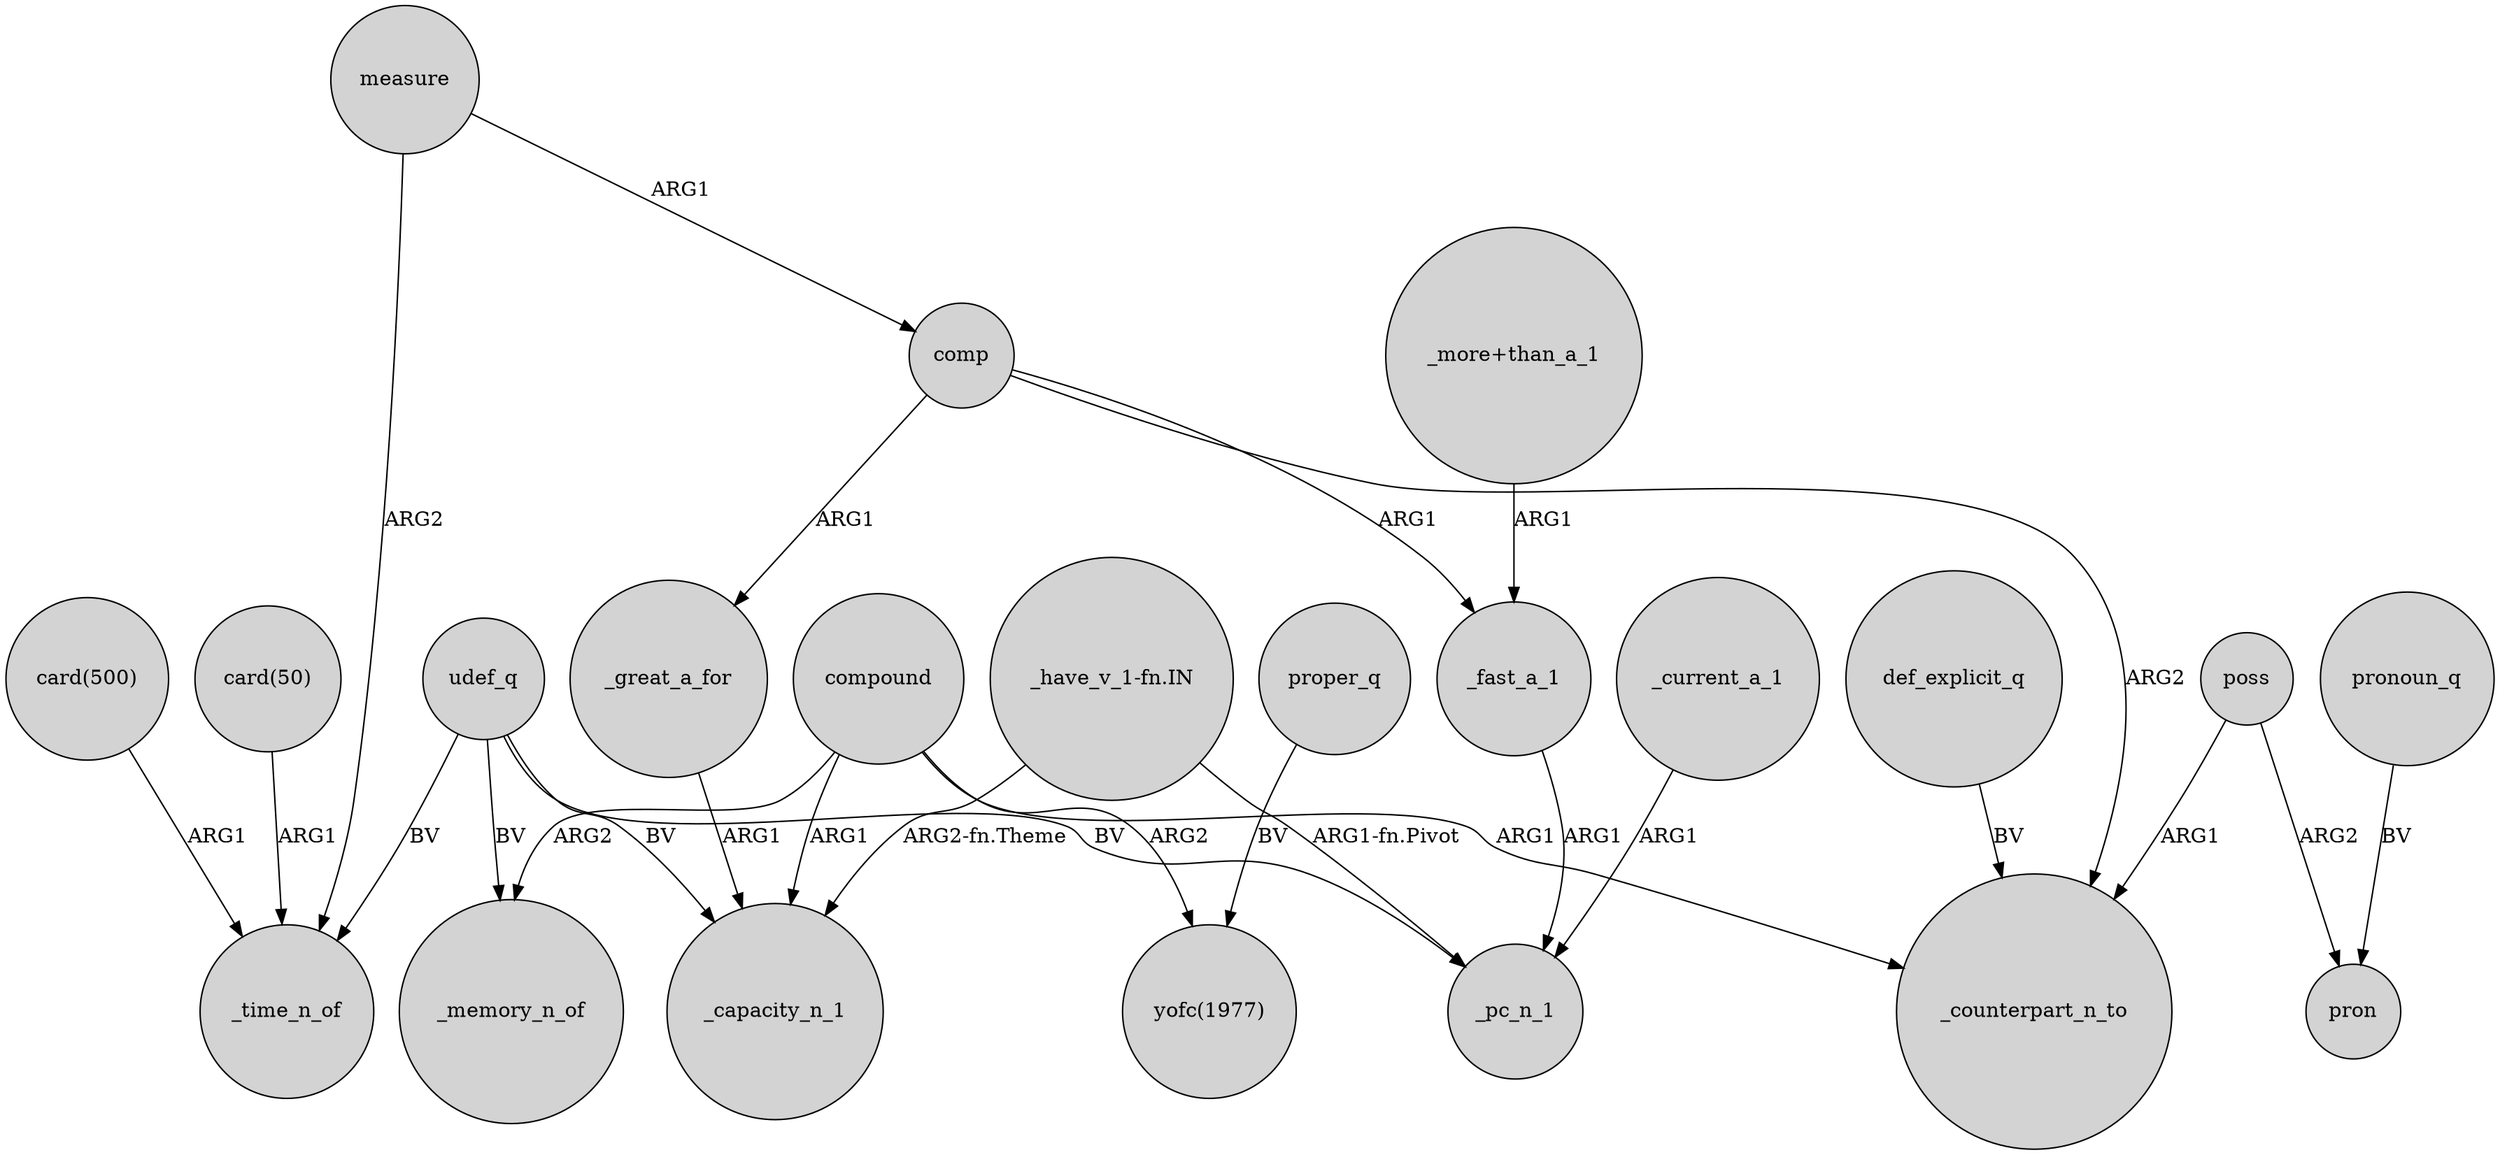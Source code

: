 digraph {
	node [shape=circle style=filled]
	compound -> _capacity_n_1 [label=ARG1]
	_great_a_for -> _capacity_n_1 [label=ARG1]
	poss -> pron [label=ARG2]
	proper_q -> "yofc(1977)" [label=BV]
	"_more+than_a_1" -> _fast_a_1 [label=ARG1]
	udef_q -> _capacity_n_1 [label=BV]
	"card(500)" -> _time_n_of [label=ARG1]
	_current_a_1 -> _pc_n_1 [label=ARG1]
	udef_q -> _pc_n_1 [label=BV]
	measure -> comp [label=ARG1]
	comp -> _counterpart_n_to [label=ARG2]
	"card(50)" -> _time_n_of [label=ARG1]
	"_have_v_1-fn.IN" -> _capacity_n_1 [label="ARG2-fn.Theme"]
	comp -> _great_a_for [label=ARG1]
	compound -> _memory_n_of [label=ARG2]
	udef_q -> _memory_n_of [label=BV]
	"_have_v_1-fn.IN" -> _pc_n_1 [label="ARG1-fn.Pivot"]
	pronoun_q -> pron [label=BV]
	compound -> _counterpart_n_to [label=ARG1]
	udef_q -> _time_n_of [label=BV]
	measure -> _time_n_of [label=ARG2]
	def_explicit_q -> _counterpart_n_to [label=BV]
	_fast_a_1 -> _pc_n_1 [label=ARG1]
	compound -> "yofc(1977)" [label=ARG2]
	poss -> _counterpart_n_to [label=ARG1]
	comp -> _fast_a_1 [label=ARG1]
}
